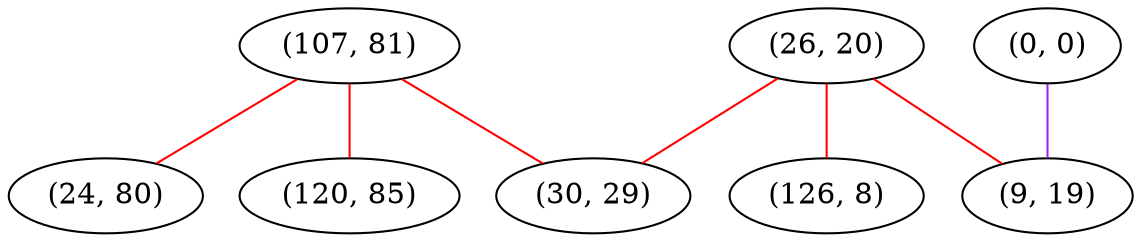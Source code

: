 graph "" {
"(107, 81)";
"(26, 20)";
"(24, 80)";
"(126, 8)";
"(30, 29)";
"(0, 0)";
"(9, 19)";
"(120, 85)";
"(107, 81)" -- "(24, 80)"  [color=red, key=0, weight=1];
"(107, 81)" -- "(120, 85)"  [color=red, key=0, weight=1];
"(107, 81)" -- "(30, 29)"  [color=red, key=0, weight=1];
"(26, 20)" -- "(9, 19)"  [color=red, key=0, weight=1];
"(26, 20)" -- "(126, 8)"  [color=red, key=0, weight=1];
"(26, 20)" -- "(30, 29)"  [color=red, key=0, weight=1];
"(0, 0)" -- "(9, 19)"  [color=purple, key=0, weight=4];
}
